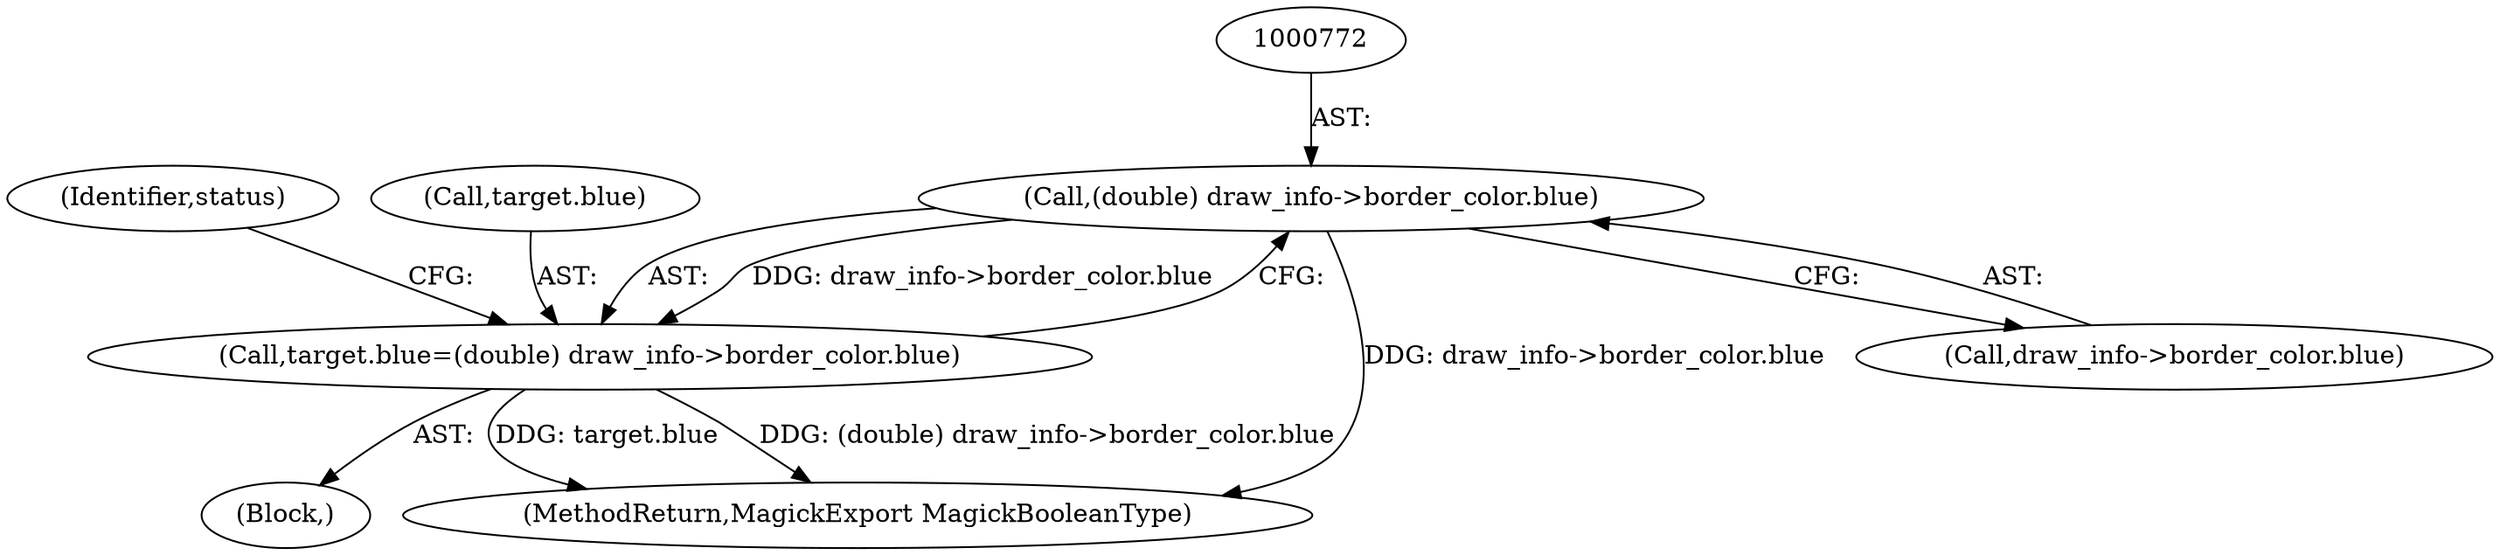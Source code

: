 digraph "0_ImageMagick_726812fa2fa7ce16bcf58f6e115f65427a1c0950_2@pointer" {
"1000771" [label="(Call,(double) draw_info->border_color.blue)"];
"1000767" [label="(Call,target.blue=(double) draw_info->border_color.blue)"];
"1000779" [label="(Identifier,status)"];
"1000744" [label="(Block,)"];
"1000771" [label="(Call,(double) draw_info->border_color.blue)"];
"1000767" [label="(Call,target.blue=(double) draw_info->border_color.blue)"];
"1001629" [label="(MethodReturn,MagickExport MagickBooleanType)"];
"1000768" [label="(Call,target.blue)"];
"1000773" [label="(Call,draw_info->border_color.blue)"];
"1000771" -> "1000767"  [label="AST: "];
"1000771" -> "1000773"  [label="CFG: "];
"1000772" -> "1000771"  [label="AST: "];
"1000773" -> "1000771"  [label="AST: "];
"1000767" -> "1000771"  [label="CFG: "];
"1000771" -> "1001629"  [label="DDG: draw_info->border_color.blue"];
"1000771" -> "1000767"  [label="DDG: draw_info->border_color.blue"];
"1000767" -> "1000744"  [label="AST: "];
"1000768" -> "1000767"  [label="AST: "];
"1000779" -> "1000767"  [label="CFG: "];
"1000767" -> "1001629"  [label="DDG: target.blue"];
"1000767" -> "1001629"  [label="DDG: (double) draw_info->border_color.blue"];
}
